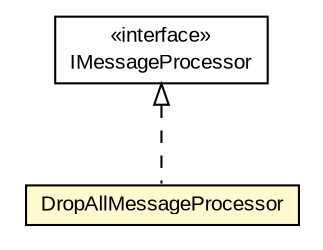 #!/usr/local/bin/dot
#
# Class diagram 
# Generated by UMLGraph version R5_6-24-gf6e263 (http://www.umlgraph.org/)
#

digraph G {
	edge [fontname="arial",fontsize=10,labelfontname="arial",labelfontsize=10];
	node [fontname="arial",fontsize=10,shape=plaintext];
	nodesep=0.25;
	ranksep=0.5;
	// org.miloss.fgsms.agentcore.IMessageProcessor
	c385 [label=<<table title="org.miloss.fgsms.agentcore.IMessageProcessor" border="0" cellborder="1" cellspacing="0" cellpadding="2" port="p" href="../IMessageProcessor.html">
		<tr><td><table border="0" cellspacing="0" cellpadding="1">
<tr><td align="center" balign="center"> &#171;interface&#187; </td></tr>
<tr><td align="center" balign="center"> IMessageProcessor </td></tr>
		</table></td></tr>
		</table>>, URL="../IMessageProcessor.html", fontname="arial", fontcolor="black", fontsize=10.0];
	// org.miloss.fgsms.agentcore.mp.DropAllMessageProcessor
	c396 [label=<<table title="org.miloss.fgsms.agentcore.mp.DropAllMessageProcessor" border="0" cellborder="1" cellspacing="0" cellpadding="2" port="p" bgcolor="lemonChiffon" href="./DropAllMessageProcessor.html">
		<tr><td><table border="0" cellspacing="0" cellpadding="1">
<tr><td align="center" balign="center"> DropAllMessageProcessor </td></tr>
		</table></td></tr>
		</table>>, URL="./DropAllMessageProcessor.html", fontname="arial", fontcolor="black", fontsize=10.0];
	//org.miloss.fgsms.agentcore.mp.DropAllMessageProcessor implements org.miloss.fgsms.agentcore.IMessageProcessor
	c385:p -> c396:p [dir=back,arrowtail=empty,style=dashed];
}

